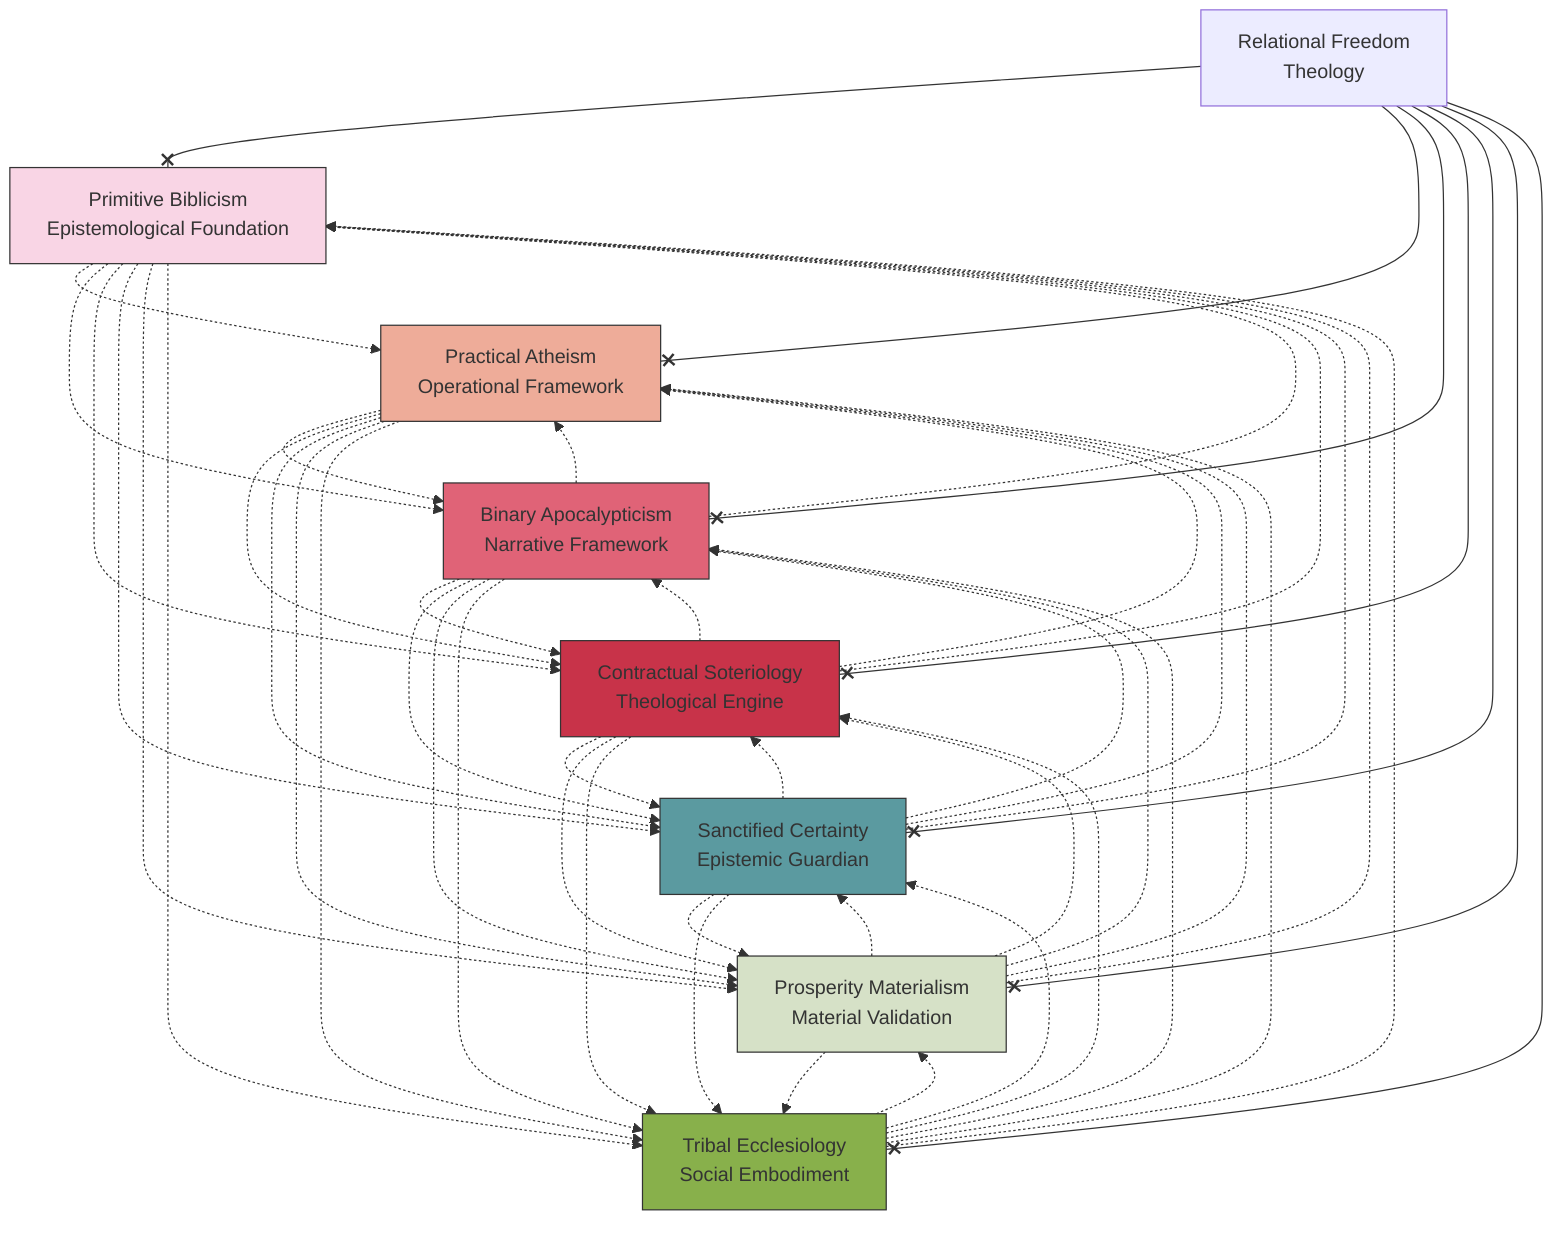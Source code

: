 flowchart TD
    classDef foundation fill:#f9d5e5,stroke:#333,stroke-width:1px
    classDef implementation fill:#eeac99,stroke:#333,stroke-width:1px
    classDef narrative fill:#e06377,stroke:#333,stroke-width:1px
    classDef engine fill:#c83349,stroke:#333,stroke-width:1px
    classDef guardian fill:#5b9aa0,stroke:#333,stroke-width:1px
    classDef validation fill:#d6e1c7,stroke:#333,stroke-width:1px
    classDef social fill:#88b04b,stroke:#333,stroke-width:1px
    
    PB[Primitive Biblicism<br/>Epistemological Foundation] -.-> PA
    PB -.-> BA
    PB -.-> CS
    PB -.-> SC
    PB -.-> PM
    PB -.-> TE
    
    PA[Practical Atheism<br/>Operational Framework] -.-> BA
    PA -.-> CS
    PA -.-> SC
    PA -.-> PM
    PA -.-> TE
    
    BA[Binary Apocalypticism<br/>Narrative Framework] -.-> PB
    BA -.-> PA
    BA -.-> CS
    BA -.-> SC
    BA -.-> PM
    BA -.-> TE
    
    CS[Contractual Soteriology<br/>Theological Engine] -.-> PB
    CS -.-> PA
    CS -.-> BA
    CS -.-> SC
    CS -.-> PM
    CS -.-> TE
    
    SC[Sanctified Certainty<br/>Epistemic Guardian] -.-> PB
    SC -.-> PA
    SC -.-> BA
    SC -.-> CS
    SC -.-> PM
    SC -.-> TE
    
    PM[Prosperity Materialism<br/>Material Validation] -.-> PB
    PM -.-> PA
    PM -.-> BA
    PM -.-> CS
    PM -.-> SC
    PM -.-> TE
    
    TE[Tribal Ecclesiology<br/>Social Embodiment] -.-> PB
    TE -.-> PA
    TE -.-> BA
    TE -.-> CS
    TE -.-> SC
    TE -.-> PM
    
    RFT[Relational Freedom<br/>Theology] --x PB
    RFT --x PA
    RFT --x BA
    RFT --x CS
    RFT --x SC
    RFT --x PM
    RFT --x TE
    
    PB:::foundation
    PA:::implementation
    BA:::narrative
    CS:::engine
    SC:::guardian
    PM:::validation
    TE:::social